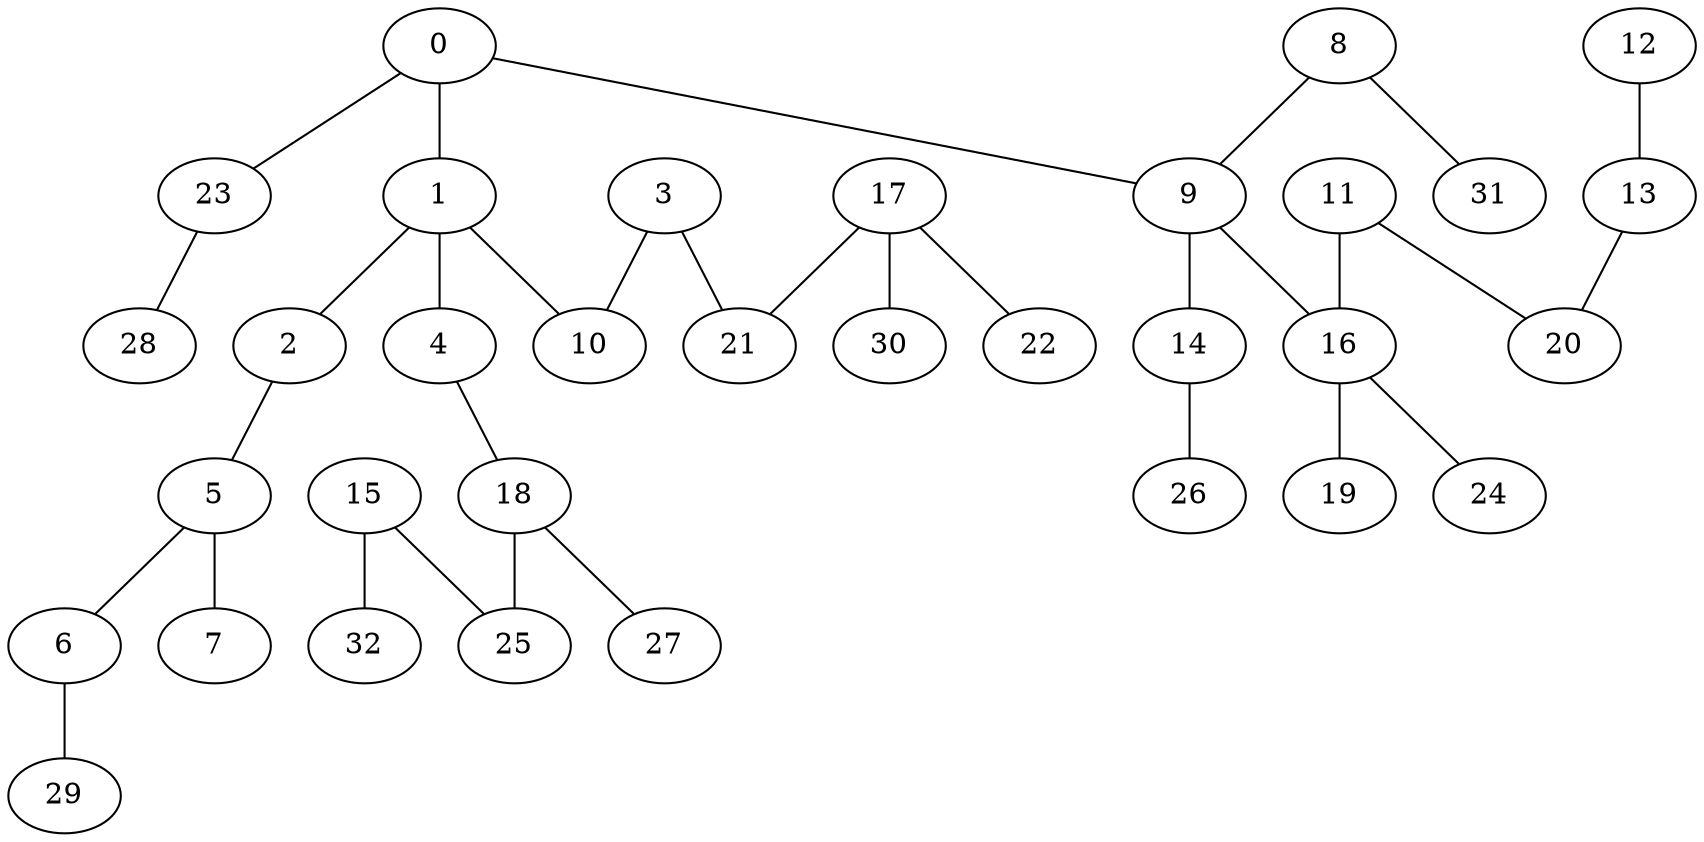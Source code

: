 graph mst
{
23 -- 28;
0 -- 1;
2 -- 5;
1 -- 2;
5 -- 7;
6 -- 29;
17 -- 21;
0 -- 9;
5 -- 6;
11 -- 20;
8 -- 31;
15 -- 25;
18 -- 25;
12 -- 13;
4 -- 18;
13 -- 20;
17 -- 30;
15 -- 32;
1 -- 4;
16 -- 19;
1 -- 10;
16 -- 24;
3 -- 21;
18 -- 27;
0 -- 23;
9 -- 16;
8 -- 9;
17 -- 22;
3 -- 10;
11 -- 16;
9 -- 14;
14 -- 26;
}